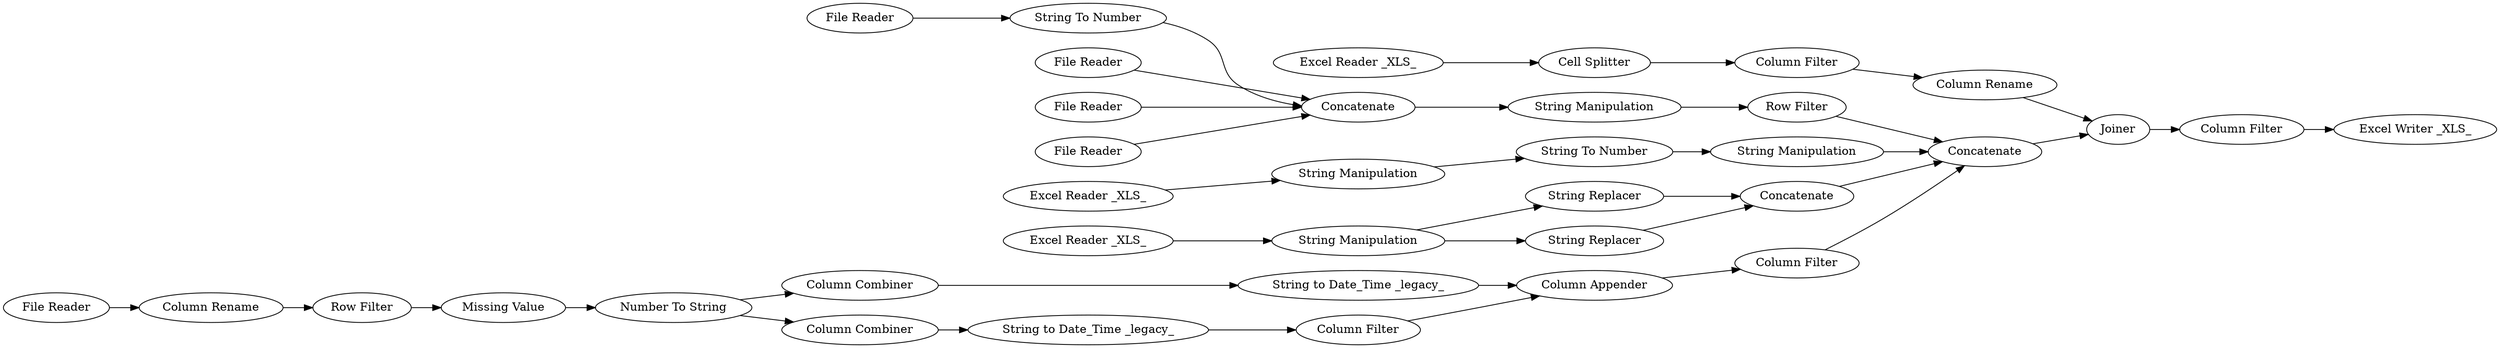 digraph {
	1 [label="File Reader"]
	2 [label="File Reader"]
	3 [label="File Reader"]
	4 [label="File Reader"]
	5 [label="File Reader"]
	7 [label="Excel Reader _XLS_"]
	8 [label=Concatenate]
	9 [label="String Manipulation"]
	10 [label="Row Filter"]
	11 [label="String Manipulation"]
	12 [label="Excel Reader _XLS_"]
	13 [label="String Replacer"]
	14 [label="String Replacer"]
	15 [label=Concatenate]
	16 [label="Column Rename"]
	17 [label="Row Filter"]
	18 [label="Missing Value"]
	19 [label="Number To String"]
	20 [label="Column Combiner"]
	21 [label="String to Date_Time _legacy_"]
	22 [label="Column Combiner"]
	23 [label="String to Date_Time _legacy_"]
	24 [label="Column Filter"]
	26 [label="Column Appender"]
	27 [label="Column Filter"]
	28 [label="String Manipulation"]
	29 [label="String To Number"]
	30 [label="String Manipulation"]
	32 [label="Excel Reader _XLS_"]
	33 [label="Cell Splitter"]
	34 [label="Column Filter"]
	35 [label="Column Rename"]
	36 [label=Joiner]
	37 [label="Column Filter"]
	38 [label="Excel Writer _XLS_"]
	46 [label="String To Number"]
	47 [label=Concatenate]
	1 -> 46
	2 -> 8
	3 -> 8
	4 -> 8
	5 -> 16
	7 -> 28
	8 -> 9
	9 -> 10
	10 -> 47
	11 -> 14
	11 -> 13
	12 -> 11
	13 -> 15
	14 -> 15
	15 -> 47
	16 -> 17
	17 -> 18
	18 -> 19
	19 -> 22
	19 -> 20
	20 -> 21
	21 -> 26
	22 -> 23
	23 -> 24
	24 -> 26
	26 -> 27
	27 -> 47
	28 -> 29
	29 -> 30
	30 -> 47
	32 -> 33
	33 -> 34
	34 -> 35
	35 -> 36
	36 -> 37
	37 -> 38
	46 -> 8
	47 -> 36
	rankdir=LR
}

